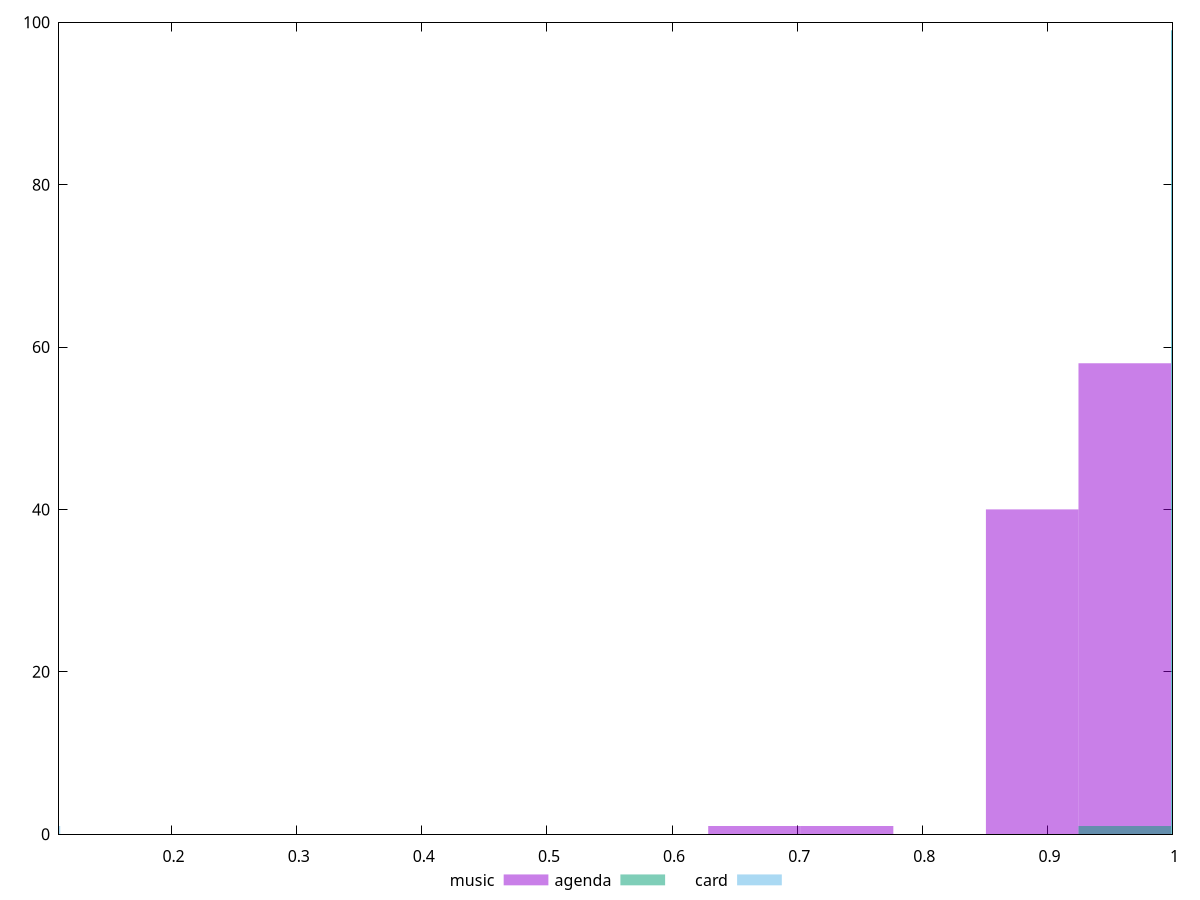 reset

$music <<EOF
0.6658938456272824 1
0.7398820506969804 1
0.9618466659060745 58
0.8878584608363764 40
EOF

$agenda <<EOF
0.9618466659060745 1
1.0358348709757725 99
EOF

$card <<EOF
0.07398820506969804 1
1.0358348709757725 99
EOF

set key outside below
set boxwidth 0.07398820506969804
set xrange [0.11:1]
set yrange [0:100]
set trange [0:100]
set style fill transparent solid 0.5 noborder
set terminal svg size 640, 510 enhanced background rgb 'white'
set output "reports/report_00032_2021-02-25T10-28-15.087Z/speed-index/comparison/histogram/all_score.svg"

plot $music title "music" with boxes, \
     $agenda title "agenda" with boxes, \
     $card title "card" with boxes

reset
